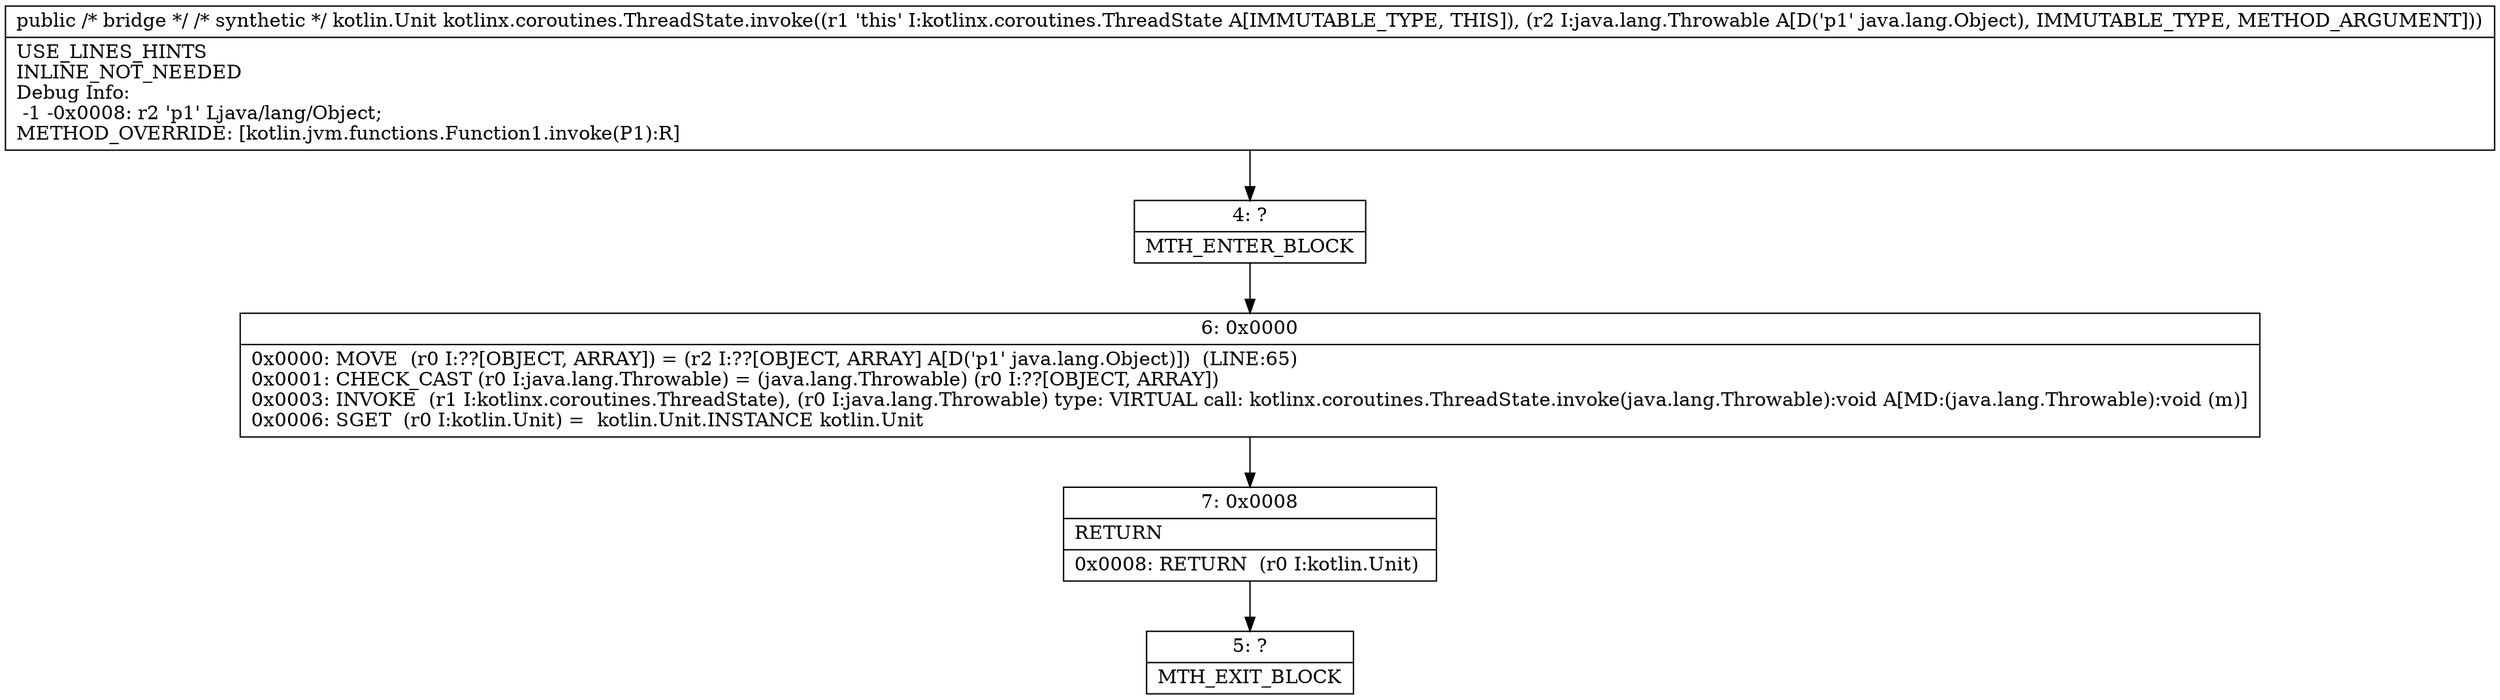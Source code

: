 digraph "CFG forkotlinx.coroutines.ThreadState.invoke(Ljava\/lang\/Object;)Ljava\/lang\/Object;" {
Node_4 [shape=record,label="{4\:\ ?|MTH_ENTER_BLOCK\l}"];
Node_6 [shape=record,label="{6\:\ 0x0000|0x0000: MOVE  (r0 I:??[OBJECT, ARRAY]) = (r2 I:??[OBJECT, ARRAY] A[D('p1' java.lang.Object)])  (LINE:65)\l0x0001: CHECK_CAST (r0 I:java.lang.Throwable) = (java.lang.Throwable) (r0 I:??[OBJECT, ARRAY]) \l0x0003: INVOKE  (r1 I:kotlinx.coroutines.ThreadState), (r0 I:java.lang.Throwable) type: VIRTUAL call: kotlinx.coroutines.ThreadState.invoke(java.lang.Throwable):void A[MD:(java.lang.Throwable):void (m)]\l0x0006: SGET  (r0 I:kotlin.Unit) =  kotlin.Unit.INSTANCE kotlin.Unit \l}"];
Node_7 [shape=record,label="{7\:\ 0x0008|RETURN\l|0x0008: RETURN  (r0 I:kotlin.Unit) \l}"];
Node_5 [shape=record,label="{5\:\ ?|MTH_EXIT_BLOCK\l}"];
MethodNode[shape=record,label="{public \/* bridge *\/ \/* synthetic *\/ kotlin.Unit kotlinx.coroutines.ThreadState.invoke((r1 'this' I:kotlinx.coroutines.ThreadState A[IMMUTABLE_TYPE, THIS]), (r2 I:java.lang.Throwable A[D('p1' java.lang.Object), IMMUTABLE_TYPE, METHOD_ARGUMENT]))  | USE_LINES_HINTS\lINLINE_NOT_NEEDED\lDebug Info:\l  \-1 \-0x0008: r2 'p1' Ljava\/lang\/Object;\lMETHOD_OVERRIDE: [kotlin.jvm.functions.Function1.invoke(P1):R]\l}"];
MethodNode -> Node_4;Node_4 -> Node_6;
Node_6 -> Node_7;
Node_7 -> Node_5;
}

